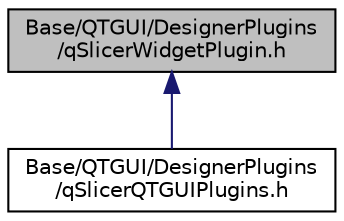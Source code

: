 digraph "Base/QTGUI/DesignerPlugins/qSlicerWidgetPlugin.h"
{
  bgcolor="transparent";
  edge [fontname="Helvetica",fontsize="10",labelfontname="Helvetica",labelfontsize="10"];
  node [fontname="Helvetica",fontsize="10",shape=record];
  Node5 [label="Base/QTGUI/DesignerPlugins\l/qSlicerWidgetPlugin.h",height=0.2,width=0.4,color="black", fillcolor="grey75", style="filled", fontcolor="black"];
  Node5 -> Node6 [dir="back",color="midnightblue",fontsize="10",style="solid",fontname="Helvetica"];
  Node6 [label="Base/QTGUI/DesignerPlugins\l/qSlicerQTGUIPlugins.h",height=0.2,width=0.4,color="black",URL="$qSlicerQTGUIPlugins_8h.html"];
}

